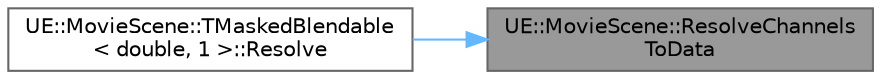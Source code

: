 digraph "UE::MovieScene::ResolveChannelsToData"
{
 // INTERACTIVE_SVG=YES
 // LATEX_PDF_SIZE
  bgcolor="transparent";
  edge [fontname=Helvetica,fontsize=10,labelfontname=Helvetica,labelfontsize=10];
  node [fontname=Helvetica,fontsize=10,shape=box,height=0.2,width=0.4];
  rankdir="RL";
  Node1 [id="Node000001",label="UE::MovieScene::ResolveChannels\lToData",height=0.2,width=0.4,color="gray40", fillcolor="grey60", style="filled", fontcolor="black",tooltip="Declaration of a function used to popupate a specific type with generic channel data after blending h..."];
  Node1 -> Node2 [id="edge1_Node000001_Node000002",dir="back",color="steelblue1",style="solid",tooltip=" "];
  Node2 [id="Node000002",label="UE::MovieScene::TMaskedBlendable\l\< double, 1 \>::Resolve",height=0.2,width=0.4,color="grey40", fillcolor="white", style="filled",URL="$d2/d00/structUE_1_1MovieScene_1_1TMaskedBlendable.html#a5aa2fa81400b6a395428d6cfd22342b8",tooltip=" "];
}
